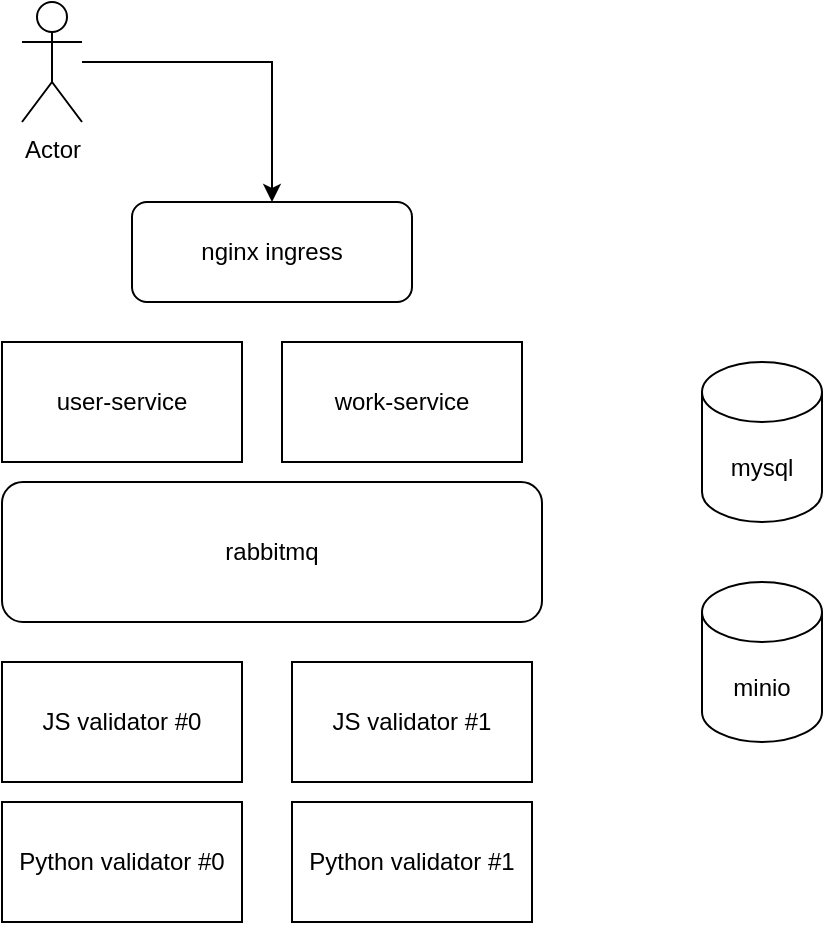 <mxfile version="20.2.8" type="device"><diagram id="c8bojCiwzQwoUpMY00Gu" name="Page-1"><mxGraphModel dx="1186" dy="656" grid="1" gridSize="10" guides="1" tooltips="1" connect="1" arrows="1" fold="1" page="1" pageScale="1" pageWidth="827" pageHeight="1169" math="0" shadow="0"><root><mxCell id="0"/><mxCell id="1" parent="0"/><mxCell id="OA1XVjtwK2k7yO2hga5m-1" value="rabbitmq" style="rounded=1;whiteSpace=wrap;html=1;" vertex="1" parent="1"><mxGeometry x="140" y="280" width="270" height="70" as="geometry"/></mxCell><mxCell id="OA1XVjtwK2k7yO2hga5m-13" style="edgeStyle=orthogonalEdgeStyle;rounded=0;orthogonalLoop=1;jettySize=auto;html=1;" edge="1" parent="1" source="OA1XVjtwK2k7yO2hga5m-2" target="OA1XVjtwK2k7yO2hga5m-10"><mxGeometry relative="1" as="geometry"/></mxCell><mxCell id="OA1XVjtwK2k7yO2hga5m-2" value="Actor" style="shape=umlActor;verticalLabelPosition=bottom;verticalAlign=top;html=1;outlineConnect=0;" vertex="1" parent="1"><mxGeometry x="150" y="40" width="30" height="60" as="geometry"/></mxCell><mxCell id="OA1XVjtwK2k7yO2hga5m-3" value="JS validator #0" style="rounded=0;whiteSpace=wrap;html=1;" vertex="1" parent="1"><mxGeometry x="140" y="370" width="120" height="60" as="geometry"/></mxCell><mxCell id="OA1XVjtwK2k7yO2hga5m-4" value="JS validator #1" style="rounded=0;whiteSpace=wrap;html=1;" vertex="1" parent="1"><mxGeometry x="285" y="370" width="120" height="60" as="geometry"/></mxCell><mxCell id="OA1XVjtwK2k7yO2hga5m-5" value="mysql" style="shape=cylinder3;whiteSpace=wrap;html=1;boundedLbl=1;backgroundOutline=1;size=15;" vertex="1" parent="1"><mxGeometry x="490" y="220" width="60" height="80" as="geometry"/></mxCell><mxCell id="OA1XVjtwK2k7yO2hga5m-7" value="minio" style="shape=cylinder3;whiteSpace=wrap;html=1;boundedLbl=1;backgroundOutline=1;size=15;" vertex="1" parent="1"><mxGeometry x="490" y="330" width="60" height="80" as="geometry"/></mxCell><mxCell id="OA1XVjtwK2k7yO2hga5m-8" value="user-service" style="rounded=0;whiteSpace=wrap;html=1;" vertex="1" parent="1"><mxGeometry x="140" y="210" width="120" height="60" as="geometry"/></mxCell><mxCell id="OA1XVjtwK2k7yO2hga5m-9" value="work-service" style="rounded=0;whiteSpace=wrap;html=1;" vertex="1" parent="1"><mxGeometry x="280" y="210" width="120" height="60" as="geometry"/></mxCell><mxCell id="OA1XVjtwK2k7yO2hga5m-10" value="nginx ingress" style="rounded=1;whiteSpace=wrap;html=1;" vertex="1" parent="1"><mxGeometry x="205" y="140" width="140" height="50" as="geometry"/></mxCell><mxCell id="OA1XVjtwK2k7yO2hga5m-11" value="Python validator #0" style="rounded=0;whiteSpace=wrap;html=1;" vertex="1" parent="1"><mxGeometry x="140" y="440" width="120" height="60" as="geometry"/></mxCell><mxCell id="OA1XVjtwK2k7yO2hga5m-12" value="Python validator #1" style="rounded=0;whiteSpace=wrap;html=1;" vertex="1" parent="1"><mxGeometry x="285" y="440" width="120" height="60" as="geometry"/></mxCell></root></mxGraphModel></diagram></mxfile>